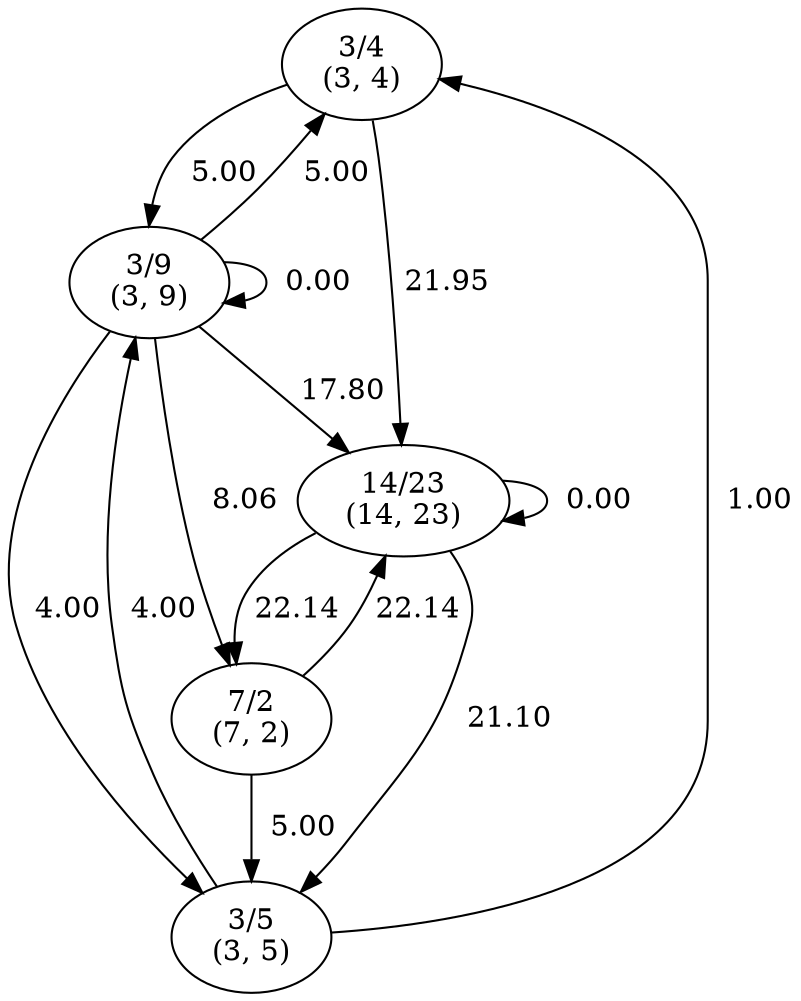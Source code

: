 digraph G {
	0 [label="3/4\n(3, 4)"];
	1 [label="3/5\n(3, 5)"];
	2 [label="7/2\n(7, 2)"];
	3 [label="3/9\n(3, 9)"];
	4 [label="14/23\n(14, 23)"];
	0 -> 3 [label="  5.00"];
	0 -> 4 [label=" 21.95"];
	1 -> 0 [label="  1.00"];
	1 -> 3 [label="  4.00"];
	2 -> 1 [label="  5.00"];
	2 -> 4 [label=" 22.14"];
	3 -> 0 [label="  5.00"];
	3 -> 1 [label="  4.00"];
	3 -> 2 [label="  8.06"];
	3 -> 3 [label="  0.00"];
	3 -> 4 [label=" 17.80"];
	4 -> 1 [label=" 21.10"];
	4 -> 2 [label=" 22.14"];
	4 -> 4 [label="  0.00"];
}